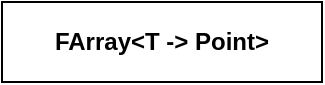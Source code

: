 <mxfile version="21.6.5" type="device">
  <diagram name="Page-1" id="FzToWuFrSucf29JzzCbh">
    <mxGraphModel dx="880" dy="511" grid="1" gridSize="10" guides="1" tooltips="1" connect="1" arrows="1" fold="1" page="1" pageScale="1" pageWidth="1169" pageHeight="827" math="0" shadow="0">
      <root>
        <mxCell id="0" />
        <mxCell id="1" parent="0" />
        <mxCell id="PBZbK29vSfFmJ8xzGLVA-1" value="&lt;b&gt;FArray&amp;lt;T -&amp;gt; Point&amp;gt;&lt;/b&gt;" style="fontStyle=0;html=1;whiteSpace=wrap;" vertex="1" parent="1">
          <mxGeometry width="160" height="40" as="geometry" />
        </mxCell>
      </root>
    </mxGraphModel>
  </diagram>
</mxfile>
